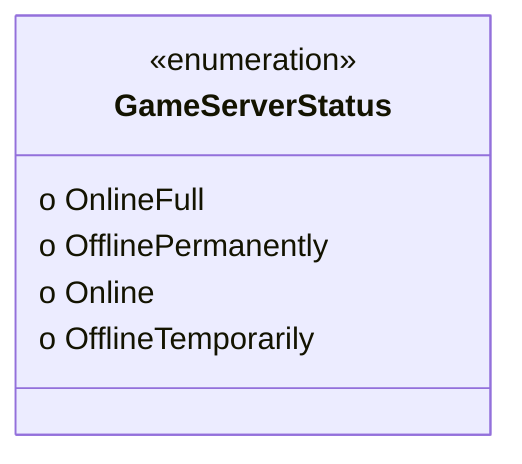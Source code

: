 classDiagram
  class GameServerStatus {
<<enumeration>>
  o OnlineFull
  o OfflinePermanently
  o Online
  o OfflineTemporarily
 }